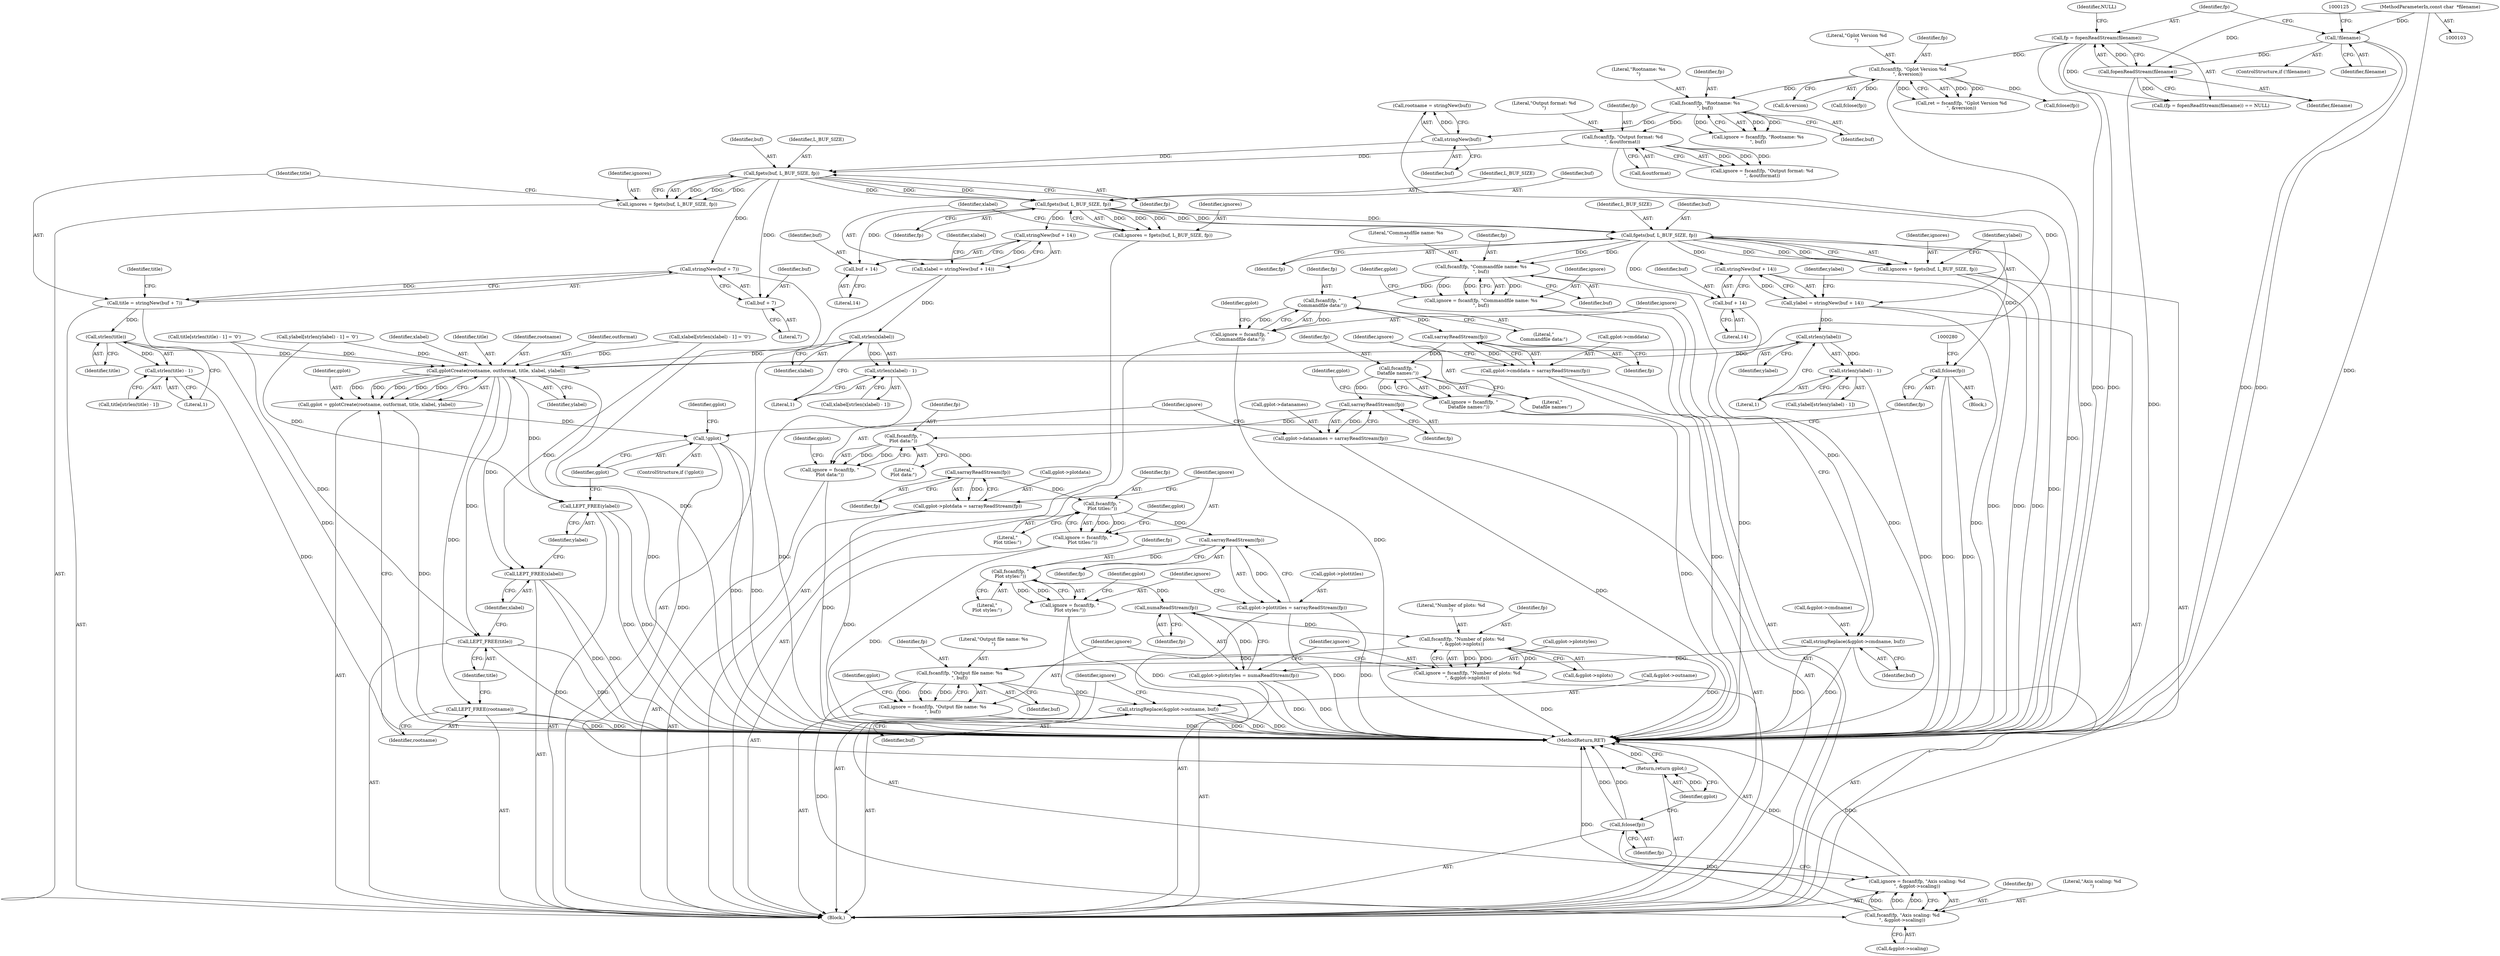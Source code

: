 digraph "0_leptonica_ee301cb2029db8a6289c5295daa42bba7715e99a_4@API" {
"1000198" [label="(Call,fgets(buf, L_BUF_SIZE, fp))"];
"1000187" [label="(Call,stringNew(buf))"];
"1000181" [label="(Call,fscanf(fp, \"Rootname: %s\n\", buf))"];
"1000146" [label="(Call,fscanf(fp, \"Gplot Version %d\n\", &version))"];
"1000132" [label="(Call,fp = fopenReadStream(filename))"];
"1000134" [label="(Call,fopenReadStream(filename))"];
"1000121" [label="(Call,!filename)"];
"1000104" [label="(MethodParameterIn,const char  *filename)"];
"1000191" [label="(Call,fscanf(fp, \"Output format: %d\n\", &outformat))"];
"1000196" [label="(Call,ignores = fgets(buf, L_BUF_SIZE, fp))"];
"1000204" [label="(Call,stringNew(buf + 7))"];
"1000202" [label="(Call,title = stringNew(buf + 7))"];
"1000212" [label="(Call,strlen(title))"];
"1000211" [label="(Call,strlen(title) - 1)"];
"1000258" [label="(Call,gplotCreate(rootname, outformat, title, xlabel, ylabel))"];
"1000256" [label="(Call,gplot = gplotCreate(rootname, outformat, title, xlabel, ylabel))"];
"1000273" [label="(Call,!gplot)"];
"1000409" [label="(Return,return gplot;)"];
"1000264" [label="(Call,LEPT_FREE(rootname))"];
"1000266" [label="(Call,LEPT_FREE(title))"];
"1000268" [label="(Call,LEPT_FREE(xlabel))"];
"1000270" [label="(Call,LEPT_FREE(ylabel))"];
"1000205" [label="(Call,buf + 7)"];
"1000218" [label="(Call,fgets(buf, L_BUF_SIZE, fp))"];
"1000216" [label="(Call,ignores = fgets(buf, L_BUF_SIZE, fp))"];
"1000224" [label="(Call,stringNew(buf + 14))"];
"1000222" [label="(Call,xlabel = stringNew(buf + 14))"];
"1000232" [label="(Call,strlen(xlabel))"];
"1000231" [label="(Call,strlen(xlabel) - 1)"];
"1000225" [label="(Call,buf + 14)"];
"1000238" [label="(Call,fgets(buf, L_BUF_SIZE, fp))"];
"1000236" [label="(Call,ignores = fgets(buf, L_BUF_SIZE, fp))"];
"1000244" [label="(Call,stringNew(buf + 14))"];
"1000242" [label="(Call,ylabel = stringNew(buf + 14))"];
"1000252" [label="(Call,strlen(ylabel))"];
"1000251" [label="(Call,strlen(ylabel) - 1)"];
"1000245" [label="(Call,buf + 14)"];
"1000276" [label="(Call,fclose(fp))"];
"1000312" [label="(Call,fscanf(fp, \"Commandfile name: %s\n\", buf))"];
"1000310" [label="(Call,ignore = fscanf(fp, \"Commandfile name: %s\n\", buf))"];
"1000316" [label="(Call,stringReplace(&gplot->cmdname, buf))"];
"1000388" [label="(Call,fscanf(fp, \"Output file name: %s\n\", buf))"];
"1000386" [label="(Call,ignore = fscanf(fp, \"Output file name: %s\n\", buf))"];
"1000392" [label="(Call,stringReplace(&gplot->outname, buf))"];
"1000400" [label="(Call,fscanf(fp, \"Axis scaling: %d\n\", &gplot->scaling))"];
"1000398" [label="(Call,ignore = fscanf(fp, \"Axis scaling: %d\n\", &gplot->scaling))"];
"1000407" [label="(Call,fclose(fp))"];
"1000324" [label="(Call,fscanf(fp, \"\nCommandfile data:\"))"];
"1000322" [label="(Call,ignore = fscanf(fp, \"\nCommandfile data:\"))"];
"1000331" [label="(Call,sarrayReadStream(fp))"];
"1000327" [label="(Call,gplot->cmddata = sarrayReadStream(fp))"];
"1000335" [label="(Call,fscanf(fp, \"\nDatafile names:\"))"];
"1000333" [label="(Call,ignore = fscanf(fp, \"\nDatafile names:\"))"];
"1000342" [label="(Call,sarrayReadStream(fp))"];
"1000338" [label="(Call,gplot->datanames = sarrayReadStream(fp))"];
"1000346" [label="(Call,fscanf(fp, \"\nPlot data:\"))"];
"1000344" [label="(Call,ignore = fscanf(fp, \"\nPlot data:\"))"];
"1000353" [label="(Call,sarrayReadStream(fp))"];
"1000349" [label="(Call,gplot->plotdata = sarrayReadStream(fp))"];
"1000357" [label="(Call,fscanf(fp, \"\nPlot titles:\"))"];
"1000355" [label="(Call,ignore = fscanf(fp, \"\nPlot titles:\"))"];
"1000364" [label="(Call,sarrayReadStream(fp))"];
"1000360" [label="(Call,gplot->plottitles = sarrayReadStream(fp))"];
"1000368" [label="(Call,fscanf(fp, \"\nPlot styles:\"))"];
"1000366" [label="(Call,ignore = fscanf(fp, \"\nPlot styles:\"))"];
"1000375" [label="(Call,numaReadStream(fp))"];
"1000371" [label="(Call,gplot->plotstyles = numaReadStream(fp))"];
"1000379" [label="(Call,fscanf(fp, \"Number of plots: %d\n\", &gplot->nplots))"];
"1000377" [label="(Call,ignore = fscanf(fp, \"Number of plots: %d\n\", &gplot->nplots))"];
"1000224" [label="(Call,stringNew(buf + 14))"];
"1000204" [label="(Call,stringNew(buf + 7))"];
"1000133" [label="(Identifier,fp)"];
"1000227" [label="(Literal,14)"];
"1000400" [label="(Call,fscanf(fp, \"Axis scaling: %d\n\", &gplot->scaling))"];
"1000241" [label="(Identifier,fp)"];
"1000388" [label="(Call,fscanf(fp, \"Output file name: %s\n\", buf))"];
"1000226" [label="(Identifier,buf)"];
"1000275" [label="(Block,)"];
"1000359" [label="(Literal,\"\nPlot titles:\")"];
"1000277" [label="(Identifier,fp)"];
"1000134" [label="(Call,fopenReadStream(filename))"];
"1000252" [label="(Call,strlen(ylabel))"];
"1000367" [label="(Identifier,ignore)"];
"1000203" [label="(Identifier,title)"];
"1000264" [label="(Call,LEPT_FREE(rootname))"];
"1000399" [label="(Identifier,ignore)"];
"1000386" [label="(Call,ignore = fscanf(fp, \"Output file name: %s\n\", buf))"];
"1000257" [label="(Identifier,gplot)"];
"1000335" [label="(Call,fscanf(fp, \"\nDatafile names:\"))"];
"1000357" [label="(Call,fscanf(fp, \"\nPlot titles:\"))"];
"1000187" [label="(Call,stringNew(buf))"];
"1000250" [label="(Identifier,ylabel)"];
"1000272" [label="(ControlStructure,if (!gplot))"];
"1000369" [label="(Identifier,fp)"];
"1000183" [label="(Literal,\"Rootname: %s\n\")"];
"1000364" [label="(Call,sarrayReadStream(fp))"];
"1000201" [label="(Identifier,fp)"];
"1000213" [label="(Identifier,title)"];
"1000233" [label="(Identifier,xlabel)"];
"1000375" [label="(Call,numaReadStream(fp))"];
"1000135" [label="(Identifier,filename)"];
"1000332" [label="(Identifier,fp)"];
"1000260" [label="(Identifier,outformat)"];
"1000371" [label="(Call,gplot->plotstyles = numaReadStream(fp))"];
"1000362" [label="(Identifier,gplot)"];
"1000312" [label="(Call,fscanf(fp, \"Commandfile name: %s\n\", buf))"];
"1000132" [label="(Call,fp = fopenReadStream(filename))"];
"1000268" [label="(Call,LEPT_FREE(xlabel))"];
"1000325" [label="(Identifier,fp)"];
"1000225" [label="(Call,buf + 14)"];
"1000188" [label="(Identifier,buf)"];
"1000355" [label="(Call,ignore = fscanf(fp, \"\nPlot titles:\"))"];
"1000246" [label="(Identifier,buf)"];
"1000179" [label="(Call,ignore = fscanf(fp, \"Rootname: %s\n\", buf))"];
"1000322" [label="(Call,ignore = fscanf(fp, \"\nCommandfile data:\"))"];
"1000181" [label="(Call,fscanf(fp, \"Rootname: %s\n\", buf))"];
"1000131" [label="(Call,(fp = fopenReadStream(filename)) == NULL)"];
"1000270" [label="(Call,LEPT_FREE(ylabel))"];
"1000222" [label="(Call,xlabel = stringNew(buf + 14))"];
"1000185" [label="(Call,rootname = stringNew(buf))"];
"1000316" [label="(Call,stringReplace(&gplot->cmdname, buf))"];
"1000199" [label="(Identifier,buf)"];
"1000339" [label="(Call,gplot->datanames)"];
"1000209" [label="(Call,title[strlen(title) - 1])"];
"1000361" [label="(Call,gplot->plottitles)"];
"1000258" [label="(Call,gplotCreate(rootname, outformat, title, xlabel, ylabel))"];
"1000194" [label="(Call,&outformat)"];
"1000336" [label="(Identifier,fp)"];
"1000265" [label="(Identifier,rootname)"];
"1000366" [label="(Call,ignore = fscanf(fp, \"\nPlot styles:\"))"];
"1000329" [label="(Identifier,gplot)"];
"1000324" [label="(Call,fscanf(fp, \"\nCommandfile data:\"))"];
"1000253" [label="(Identifier,ylabel)"];
"1000212" [label="(Call,strlen(title))"];
"1000333" [label="(Call,ignore = fscanf(fp, \"\nDatafile names:\"))"];
"1000381" [label="(Literal,\"Number of plots: %d\n\")"];
"1000230" [label="(Identifier,xlabel)"];
"1000198" [label="(Call,fgets(buf, L_BUF_SIZE, fp))"];
"1000191" [label="(Call,fscanf(fp, \"Output format: %d\n\", &outformat))"];
"1000120" [label="(ControlStructure,if (!filename))"];
"1000105" [label="(Block,)"];
"1000261" [label="(Identifier,title)"];
"1000217" [label="(Identifier,ignores)"];
"1000327" [label="(Call,gplot->cmddata = sarrayReadStream(fp))"];
"1000392" [label="(Call,stringReplace(&gplot->outname, buf))"];
"1000144" [label="(Call,ret = fscanf(fp, \"Gplot Version %d\n\", &version))"];
"1000410" [label="(Identifier,gplot)"];
"1000229" [label="(Call,xlabel[strlen(xlabel) - 1])"];
"1000345" [label="(Identifier,ignore)"];
"1000259" [label="(Identifier,rootname)"];
"1000189" [label="(Call,ignore = fscanf(fp, \"Output format: %d\n\", &outformat))"];
"1000376" [label="(Identifier,fp)"];
"1000382" [label="(Call,&gplot->nplots)"];
"1000387" [label="(Identifier,ignore)"];
"1000323" [label="(Identifier,ignore)"];
"1000245" [label="(Call,buf + 14)"];
"1000242" [label="(Call,ylabel = stringNew(buf + 14))"];
"1000326" [label="(Literal,\"\nCommandfile data:\")"];
"1000148" [label="(Literal,\"Gplot Version %d\n\")"];
"1000228" [label="(Call,xlabel[strlen(xlabel) - 1] = '\0')"];
"1000350" [label="(Call,gplot->plotdata)"];
"1000232" [label="(Call,strlen(xlabel))"];
"1000334" [label="(Identifier,ignore)"];
"1000216" [label="(Call,ignores = fgets(buf, L_BUF_SIZE, fp))"];
"1000393" [label="(Call,&gplot->outname)"];
"1000104" [label="(MethodParameterIn,const char  *filename)"];
"1000379" [label="(Call,fscanf(fp, \"Number of plots: %d\n\", &gplot->nplots))"];
"1000263" [label="(Identifier,ylabel)"];
"1000267" [label="(Identifier,title)"];
"1000409" [label="(Return,return gplot;)"];
"1000254" [label="(Literal,1)"];
"1000200" [label="(Identifier,L_BUF_SIZE)"];
"1000184" [label="(Identifier,buf)"];
"1000411" [label="(MethodReturn,RET)"];
"1000343" [label="(Identifier,fp)"];
"1000342" [label="(Call,sarrayReadStream(fp))"];
"1000314" [label="(Literal,\"Commandfile name: %s\n\")"];
"1000380" [label="(Identifier,fp)"];
"1000337" [label="(Literal,\"\nDatafile names:\")"];
"1000377" [label="(Call,ignore = fscanf(fp, \"Number of plots: %d\n\", &gplot->nplots))"];
"1000269" [label="(Identifier,xlabel)"];
"1000266" [label="(Call,LEPT_FREE(title))"];
"1000211" [label="(Call,strlen(title) - 1)"];
"1000240" [label="(Identifier,L_BUF_SIZE)"];
"1000234" [label="(Literal,1)"];
"1000315" [label="(Identifier,buf)"];
"1000344" [label="(Call,ignore = fscanf(fp, \"\nPlot data:\"))"];
"1000197" [label="(Identifier,ignores)"];
"1000248" [label="(Call,ylabel[strlen(ylabel) - 1] = '\0')"];
"1000244" [label="(Call,stringNew(buf + 14))"];
"1000407" [label="(Call,fclose(fp))"];
"1000170" [label="(Call,fclose(fp))"];
"1000146" [label="(Call,fscanf(fp, \"Gplot Version %d\n\", &version))"];
"1000121" [label="(Call,!filename)"];
"1000351" [label="(Identifier,gplot)"];
"1000346" [label="(Call,fscanf(fp, \"\nPlot data:\"))"];
"1000196" [label="(Call,ignores = fgets(buf, L_BUF_SIZE, fp))"];
"1000271" [label="(Identifier,ylabel)"];
"1000149" [label="(Call,&version)"];
"1000238" [label="(Call,fgets(buf, L_BUF_SIZE, fp))"];
"1000349" [label="(Call,gplot->plotdata = sarrayReadStream(fp))"];
"1000223" [label="(Identifier,xlabel)"];
"1000365" [label="(Identifier,fp)"];
"1000122" [label="(Identifier,filename)"];
"1000401" [label="(Identifier,fp)"];
"1000147" [label="(Identifier,fp)"];
"1000193" [label="(Literal,\"Output format: %d\n\")"];
"1000207" [label="(Literal,7)"];
"1000276" [label="(Call,fclose(fp))"];
"1000391" [label="(Identifier,buf)"];
"1000262" [label="(Identifier,xlabel)"];
"1000347" [label="(Identifier,fp)"];
"1000288" [label="(Identifier,gplot)"];
"1000338" [label="(Call,gplot->datanames = sarrayReadStream(fp))"];
"1000192" [label="(Identifier,fp)"];
"1000378" [label="(Identifier,ignore)"];
"1000156" [label="(Call,fclose(fp))"];
"1000239" [label="(Identifier,buf)"];
"1000348" [label="(Literal,\"\nPlot data:\")"];
"1000321" [label="(Identifier,buf)"];
"1000372" [label="(Call,gplot->plotstyles)"];
"1000220" [label="(Identifier,L_BUF_SIZE)"];
"1000218" [label="(Call,fgets(buf, L_BUF_SIZE, fp))"];
"1000313" [label="(Identifier,fp)"];
"1000389" [label="(Identifier,fp)"];
"1000210" [label="(Identifier,title)"];
"1000368" [label="(Call,fscanf(fp, \"\nPlot styles:\"))"];
"1000390" [label="(Literal,\"Output file name: %s\n\")"];
"1000247" [label="(Literal,14)"];
"1000354" [label="(Identifier,fp)"];
"1000182" [label="(Identifier,fp)"];
"1000251" [label="(Call,strlen(ylabel) - 1)"];
"1000256" [label="(Call,gplot = gplotCreate(rootname, outformat, title, xlabel, ylabel))"];
"1000219" [label="(Identifier,buf)"];
"1000408" [label="(Identifier,fp)"];
"1000214" [label="(Literal,1)"];
"1000311" [label="(Identifier,ignore)"];
"1000395" [label="(Identifier,gplot)"];
"1000397" [label="(Identifier,buf)"];
"1000205" [label="(Call,buf + 7)"];
"1000402" [label="(Literal,\"Axis scaling: %d\n\")"];
"1000236" [label="(Call,ignores = fgets(buf, L_BUF_SIZE, fp))"];
"1000328" [label="(Call,gplot->cmddata)"];
"1000249" [label="(Call,ylabel[strlen(ylabel) - 1])"];
"1000370" [label="(Literal,\"\nPlot styles:\")"];
"1000273" [label="(Call,!gplot)"];
"1000356" [label="(Identifier,ignore)"];
"1000358" [label="(Identifier,fp)"];
"1000221" [label="(Identifier,fp)"];
"1000231" [label="(Call,strlen(xlabel) - 1)"];
"1000373" [label="(Identifier,gplot)"];
"1000237" [label="(Identifier,ignores)"];
"1000206" [label="(Identifier,buf)"];
"1000319" [label="(Identifier,gplot)"];
"1000331" [label="(Call,sarrayReadStream(fp))"];
"1000243" [label="(Identifier,ylabel)"];
"1000340" [label="(Identifier,gplot)"];
"1000398" [label="(Call,ignore = fscanf(fp, \"Axis scaling: %d\n\", &gplot->scaling))"];
"1000317" [label="(Call,&gplot->cmdname)"];
"1000360" [label="(Call,gplot->plottitles = sarrayReadStream(fp))"];
"1000208" [label="(Call,title[strlen(title) - 1] = '\0')"];
"1000353" [label="(Call,sarrayReadStream(fp))"];
"1000202" [label="(Call,title = stringNew(buf + 7))"];
"1000403" [label="(Call,&gplot->scaling)"];
"1000274" [label="(Identifier,gplot)"];
"1000310" [label="(Call,ignore = fscanf(fp, \"Commandfile name: %s\n\", buf))"];
"1000136" [label="(Identifier,NULL)"];
"1000198" -> "1000196"  [label="AST: "];
"1000198" -> "1000201"  [label="CFG: "];
"1000199" -> "1000198"  [label="AST: "];
"1000200" -> "1000198"  [label="AST: "];
"1000201" -> "1000198"  [label="AST: "];
"1000196" -> "1000198"  [label="CFG: "];
"1000198" -> "1000196"  [label="DDG: "];
"1000198" -> "1000196"  [label="DDG: "];
"1000198" -> "1000196"  [label="DDG: "];
"1000187" -> "1000198"  [label="DDG: "];
"1000191" -> "1000198"  [label="DDG: "];
"1000198" -> "1000204"  [label="DDG: "];
"1000198" -> "1000205"  [label="DDG: "];
"1000198" -> "1000218"  [label="DDG: "];
"1000198" -> "1000218"  [label="DDG: "];
"1000198" -> "1000218"  [label="DDG: "];
"1000187" -> "1000185"  [label="AST: "];
"1000187" -> "1000188"  [label="CFG: "];
"1000188" -> "1000187"  [label="AST: "];
"1000185" -> "1000187"  [label="CFG: "];
"1000187" -> "1000185"  [label="DDG: "];
"1000181" -> "1000187"  [label="DDG: "];
"1000181" -> "1000179"  [label="AST: "];
"1000181" -> "1000184"  [label="CFG: "];
"1000182" -> "1000181"  [label="AST: "];
"1000183" -> "1000181"  [label="AST: "];
"1000184" -> "1000181"  [label="AST: "];
"1000179" -> "1000181"  [label="CFG: "];
"1000181" -> "1000179"  [label="DDG: "];
"1000181" -> "1000179"  [label="DDG: "];
"1000181" -> "1000179"  [label="DDG: "];
"1000146" -> "1000181"  [label="DDG: "];
"1000181" -> "1000191"  [label="DDG: "];
"1000146" -> "1000144"  [label="AST: "];
"1000146" -> "1000149"  [label="CFG: "];
"1000147" -> "1000146"  [label="AST: "];
"1000148" -> "1000146"  [label="AST: "];
"1000149" -> "1000146"  [label="AST: "];
"1000144" -> "1000146"  [label="CFG: "];
"1000146" -> "1000411"  [label="DDG: "];
"1000146" -> "1000144"  [label="DDG: "];
"1000146" -> "1000144"  [label="DDG: "];
"1000146" -> "1000144"  [label="DDG: "];
"1000132" -> "1000146"  [label="DDG: "];
"1000146" -> "1000156"  [label="DDG: "];
"1000146" -> "1000170"  [label="DDG: "];
"1000132" -> "1000131"  [label="AST: "];
"1000132" -> "1000134"  [label="CFG: "];
"1000133" -> "1000132"  [label="AST: "];
"1000134" -> "1000132"  [label="AST: "];
"1000136" -> "1000132"  [label="CFG: "];
"1000132" -> "1000411"  [label="DDG: "];
"1000132" -> "1000411"  [label="DDG: "];
"1000132" -> "1000131"  [label="DDG: "];
"1000134" -> "1000132"  [label="DDG: "];
"1000134" -> "1000135"  [label="CFG: "];
"1000135" -> "1000134"  [label="AST: "];
"1000134" -> "1000411"  [label="DDG: "];
"1000134" -> "1000131"  [label="DDG: "];
"1000121" -> "1000134"  [label="DDG: "];
"1000104" -> "1000134"  [label="DDG: "];
"1000121" -> "1000120"  [label="AST: "];
"1000121" -> "1000122"  [label="CFG: "];
"1000122" -> "1000121"  [label="AST: "];
"1000125" -> "1000121"  [label="CFG: "];
"1000133" -> "1000121"  [label="CFG: "];
"1000121" -> "1000411"  [label="DDG: "];
"1000121" -> "1000411"  [label="DDG: "];
"1000104" -> "1000121"  [label="DDG: "];
"1000104" -> "1000103"  [label="AST: "];
"1000104" -> "1000411"  [label="DDG: "];
"1000191" -> "1000189"  [label="AST: "];
"1000191" -> "1000194"  [label="CFG: "];
"1000192" -> "1000191"  [label="AST: "];
"1000193" -> "1000191"  [label="AST: "];
"1000194" -> "1000191"  [label="AST: "];
"1000189" -> "1000191"  [label="CFG: "];
"1000191" -> "1000411"  [label="DDG: "];
"1000191" -> "1000189"  [label="DDG: "];
"1000191" -> "1000189"  [label="DDG: "];
"1000191" -> "1000189"  [label="DDG: "];
"1000196" -> "1000105"  [label="AST: "];
"1000197" -> "1000196"  [label="AST: "];
"1000203" -> "1000196"  [label="CFG: "];
"1000204" -> "1000202"  [label="AST: "];
"1000204" -> "1000205"  [label="CFG: "];
"1000205" -> "1000204"  [label="AST: "];
"1000202" -> "1000204"  [label="CFG: "];
"1000204" -> "1000411"  [label="DDG: "];
"1000204" -> "1000202"  [label="DDG: "];
"1000202" -> "1000105"  [label="AST: "];
"1000203" -> "1000202"  [label="AST: "];
"1000210" -> "1000202"  [label="CFG: "];
"1000202" -> "1000411"  [label="DDG: "];
"1000202" -> "1000212"  [label="DDG: "];
"1000212" -> "1000211"  [label="AST: "];
"1000212" -> "1000213"  [label="CFG: "];
"1000213" -> "1000212"  [label="AST: "];
"1000214" -> "1000212"  [label="CFG: "];
"1000212" -> "1000211"  [label="DDG: "];
"1000212" -> "1000258"  [label="DDG: "];
"1000211" -> "1000209"  [label="AST: "];
"1000211" -> "1000214"  [label="CFG: "];
"1000214" -> "1000211"  [label="AST: "];
"1000209" -> "1000211"  [label="CFG: "];
"1000211" -> "1000411"  [label="DDG: "];
"1000258" -> "1000256"  [label="AST: "];
"1000258" -> "1000263"  [label="CFG: "];
"1000259" -> "1000258"  [label="AST: "];
"1000260" -> "1000258"  [label="AST: "];
"1000261" -> "1000258"  [label="AST: "];
"1000262" -> "1000258"  [label="AST: "];
"1000263" -> "1000258"  [label="AST: "];
"1000256" -> "1000258"  [label="CFG: "];
"1000258" -> "1000411"  [label="DDG: "];
"1000258" -> "1000256"  [label="DDG: "];
"1000258" -> "1000256"  [label="DDG: "];
"1000258" -> "1000256"  [label="DDG: "];
"1000258" -> "1000256"  [label="DDG: "];
"1000258" -> "1000256"  [label="DDG: "];
"1000185" -> "1000258"  [label="DDG: "];
"1000208" -> "1000258"  [label="DDG: "];
"1000232" -> "1000258"  [label="DDG: "];
"1000228" -> "1000258"  [label="DDG: "];
"1000252" -> "1000258"  [label="DDG: "];
"1000248" -> "1000258"  [label="DDG: "];
"1000258" -> "1000264"  [label="DDG: "];
"1000258" -> "1000266"  [label="DDG: "];
"1000258" -> "1000268"  [label="DDG: "];
"1000258" -> "1000270"  [label="DDG: "];
"1000256" -> "1000105"  [label="AST: "];
"1000257" -> "1000256"  [label="AST: "];
"1000265" -> "1000256"  [label="CFG: "];
"1000256" -> "1000411"  [label="DDG: "];
"1000256" -> "1000273"  [label="DDG: "];
"1000273" -> "1000272"  [label="AST: "];
"1000273" -> "1000274"  [label="CFG: "];
"1000274" -> "1000273"  [label="AST: "];
"1000277" -> "1000273"  [label="CFG: "];
"1000288" -> "1000273"  [label="CFG: "];
"1000273" -> "1000411"  [label="DDG: "];
"1000273" -> "1000411"  [label="DDG: "];
"1000273" -> "1000409"  [label="DDG: "];
"1000409" -> "1000105"  [label="AST: "];
"1000409" -> "1000410"  [label="CFG: "];
"1000410" -> "1000409"  [label="AST: "];
"1000411" -> "1000409"  [label="CFG: "];
"1000409" -> "1000411"  [label="DDG: "];
"1000410" -> "1000409"  [label="DDG: "];
"1000264" -> "1000105"  [label="AST: "];
"1000264" -> "1000265"  [label="CFG: "];
"1000265" -> "1000264"  [label="AST: "];
"1000267" -> "1000264"  [label="CFG: "];
"1000264" -> "1000411"  [label="DDG: "];
"1000264" -> "1000411"  [label="DDG: "];
"1000266" -> "1000105"  [label="AST: "];
"1000266" -> "1000267"  [label="CFG: "];
"1000267" -> "1000266"  [label="AST: "];
"1000269" -> "1000266"  [label="CFG: "];
"1000266" -> "1000411"  [label="DDG: "];
"1000266" -> "1000411"  [label="DDG: "];
"1000208" -> "1000266"  [label="DDG: "];
"1000268" -> "1000105"  [label="AST: "];
"1000268" -> "1000269"  [label="CFG: "];
"1000269" -> "1000268"  [label="AST: "];
"1000271" -> "1000268"  [label="CFG: "];
"1000268" -> "1000411"  [label="DDG: "];
"1000268" -> "1000411"  [label="DDG: "];
"1000228" -> "1000268"  [label="DDG: "];
"1000270" -> "1000105"  [label="AST: "];
"1000270" -> "1000271"  [label="CFG: "];
"1000271" -> "1000270"  [label="AST: "];
"1000274" -> "1000270"  [label="CFG: "];
"1000270" -> "1000411"  [label="DDG: "];
"1000270" -> "1000411"  [label="DDG: "];
"1000248" -> "1000270"  [label="DDG: "];
"1000205" -> "1000207"  [label="CFG: "];
"1000206" -> "1000205"  [label="AST: "];
"1000207" -> "1000205"  [label="AST: "];
"1000218" -> "1000216"  [label="AST: "];
"1000218" -> "1000221"  [label="CFG: "];
"1000219" -> "1000218"  [label="AST: "];
"1000220" -> "1000218"  [label="AST: "];
"1000221" -> "1000218"  [label="AST: "];
"1000216" -> "1000218"  [label="CFG: "];
"1000218" -> "1000216"  [label="DDG: "];
"1000218" -> "1000216"  [label="DDG: "];
"1000218" -> "1000216"  [label="DDG: "];
"1000218" -> "1000224"  [label="DDG: "];
"1000218" -> "1000225"  [label="DDG: "];
"1000218" -> "1000238"  [label="DDG: "];
"1000218" -> "1000238"  [label="DDG: "];
"1000218" -> "1000238"  [label="DDG: "];
"1000216" -> "1000105"  [label="AST: "];
"1000217" -> "1000216"  [label="AST: "];
"1000223" -> "1000216"  [label="CFG: "];
"1000224" -> "1000222"  [label="AST: "];
"1000224" -> "1000225"  [label="CFG: "];
"1000225" -> "1000224"  [label="AST: "];
"1000222" -> "1000224"  [label="CFG: "];
"1000224" -> "1000222"  [label="DDG: "];
"1000222" -> "1000105"  [label="AST: "];
"1000223" -> "1000222"  [label="AST: "];
"1000230" -> "1000222"  [label="CFG: "];
"1000222" -> "1000232"  [label="DDG: "];
"1000232" -> "1000231"  [label="AST: "];
"1000232" -> "1000233"  [label="CFG: "];
"1000233" -> "1000232"  [label="AST: "];
"1000234" -> "1000232"  [label="CFG: "];
"1000232" -> "1000231"  [label="DDG: "];
"1000231" -> "1000229"  [label="AST: "];
"1000231" -> "1000234"  [label="CFG: "];
"1000234" -> "1000231"  [label="AST: "];
"1000229" -> "1000231"  [label="CFG: "];
"1000231" -> "1000411"  [label="DDG: "];
"1000225" -> "1000227"  [label="CFG: "];
"1000226" -> "1000225"  [label="AST: "];
"1000227" -> "1000225"  [label="AST: "];
"1000238" -> "1000236"  [label="AST: "];
"1000238" -> "1000241"  [label="CFG: "];
"1000239" -> "1000238"  [label="AST: "];
"1000240" -> "1000238"  [label="AST: "];
"1000241" -> "1000238"  [label="AST: "];
"1000236" -> "1000238"  [label="CFG: "];
"1000238" -> "1000411"  [label="DDG: "];
"1000238" -> "1000236"  [label="DDG: "];
"1000238" -> "1000236"  [label="DDG: "];
"1000238" -> "1000236"  [label="DDG: "];
"1000238" -> "1000244"  [label="DDG: "];
"1000238" -> "1000245"  [label="DDG: "];
"1000238" -> "1000276"  [label="DDG: "];
"1000238" -> "1000312"  [label="DDG: "];
"1000238" -> "1000312"  [label="DDG: "];
"1000236" -> "1000105"  [label="AST: "];
"1000237" -> "1000236"  [label="AST: "];
"1000243" -> "1000236"  [label="CFG: "];
"1000236" -> "1000411"  [label="DDG: "];
"1000236" -> "1000411"  [label="DDG: "];
"1000244" -> "1000242"  [label="AST: "];
"1000244" -> "1000245"  [label="CFG: "];
"1000245" -> "1000244"  [label="AST: "];
"1000242" -> "1000244"  [label="CFG: "];
"1000244" -> "1000411"  [label="DDG: "];
"1000244" -> "1000242"  [label="DDG: "];
"1000242" -> "1000105"  [label="AST: "];
"1000243" -> "1000242"  [label="AST: "];
"1000250" -> "1000242"  [label="CFG: "];
"1000242" -> "1000411"  [label="DDG: "];
"1000242" -> "1000252"  [label="DDG: "];
"1000252" -> "1000251"  [label="AST: "];
"1000252" -> "1000253"  [label="CFG: "];
"1000253" -> "1000252"  [label="AST: "];
"1000254" -> "1000252"  [label="CFG: "];
"1000252" -> "1000251"  [label="DDG: "];
"1000251" -> "1000249"  [label="AST: "];
"1000251" -> "1000254"  [label="CFG: "];
"1000254" -> "1000251"  [label="AST: "];
"1000249" -> "1000251"  [label="CFG: "];
"1000251" -> "1000411"  [label="DDG: "];
"1000245" -> "1000247"  [label="CFG: "];
"1000246" -> "1000245"  [label="AST: "];
"1000247" -> "1000245"  [label="AST: "];
"1000245" -> "1000411"  [label="DDG: "];
"1000276" -> "1000275"  [label="AST: "];
"1000276" -> "1000277"  [label="CFG: "];
"1000277" -> "1000276"  [label="AST: "];
"1000280" -> "1000276"  [label="CFG: "];
"1000276" -> "1000411"  [label="DDG: "];
"1000276" -> "1000411"  [label="DDG: "];
"1000312" -> "1000310"  [label="AST: "];
"1000312" -> "1000315"  [label="CFG: "];
"1000313" -> "1000312"  [label="AST: "];
"1000314" -> "1000312"  [label="AST: "];
"1000315" -> "1000312"  [label="AST: "];
"1000310" -> "1000312"  [label="CFG: "];
"1000312" -> "1000310"  [label="DDG: "];
"1000312" -> "1000310"  [label="DDG: "];
"1000312" -> "1000310"  [label="DDG: "];
"1000312" -> "1000316"  [label="DDG: "];
"1000312" -> "1000324"  [label="DDG: "];
"1000310" -> "1000105"  [label="AST: "];
"1000311" -> "1000310"  [label="AST: "];
"1000319" -> "1000310"  [label="CFG: "];
"1000310" -> "1000411"  [label="DDG: "];
"1000316" -> "1000105"  [label="AST: "];
"1000316" -> "1000321"  [label="CFG: "];
"1000317" -> "1000316"  [label="AST: "];
"1000321" -> "1000316"  [label="AST: "];
"1000323" -> "1000316"  [label="CFG: "];
"1000316" -> "1000411"  [label="DDG: "];
"1000316" -> "1000411"  [label="DDG: "];
"1000316" -> "1000388"  [label="DDG: "];
"1000388" -> "1000386"  [label="AST: "];
"1000388" -> "1000391"  [label="CFG: "];
"1000389" -> "1000388"  [label="AST: "];
"1000390" -> "1000388"  [label="AST: "];
"1000391" -> "1000388"  [label="AST: "];
"1000386" -> "1000388"  [label="CFG: "];
"1000388" -> "1000386"  [label="DDG: "];
"1000388" -> "1000386"  [label="DDG: "];
"1000388" -> "1000386"  [label="DDG: "];
"1000379" -> "1000388"  [label="DDG: "];
"1000388" -> "1000392"  [label="DDG: "];
"1000388" -> "1000400"  [label="DDG: "];
"1000386" -> "1000105"  [label="AST: "];
"1000387" -> "1000386"  [label="AST: "];
"1000395" -> "1000386"  [label="CFG: "];
"1000386" -> "1000411"  [label="DDG: "];
"1000392" -> "1000105"  [label="AST: "];
"1000392" -> "1000397"  [label="CFG: "];
"1000393" -> "1000392"  [label="AST: "];
"1000397" -> "1000392"  [label="AST: "];
"1000399" -> "1000392"  [label="CFG: "];
"1000392" -> "1000411"  [label="DDG: "];
"1000392" -> "1000411"  [label="DDG: "];
"1000392" -> "1000411"  [label="DDG: "];
"1000400" -> "1000398"  [label="AST: "];
"1000400" -> "1000403"  [label="CFG: "];
"1000401" -> "1000400"  [label="AST: "];
"1000402" -> "1000400"  [label="AST: "];
"1000403" -> "1000400"  [label="AST: "];
"1000398" -> "1000400"  [label="CFG: "];
"1000400" -> "1000411"  [label="DDG: "];
"1000400" -> "1000398"  [label="DDG: "];
"1000400" -> "1000398"  [label="DDG: "];
"1000400" -> "1000398"  [label="DDG: "];
"1000400" -> "1000407"  [label="DDG: "];
"1000398" -> "1000105"  [label="AST: "];
"1000399" -> "1000398"  [label="AST: "];
"1000408" -> "1000398"  [label="CFG: "];
"1000398" -> "1000411"  [label="DDG: "];
"1000398" -> "1000411"  [label="DDG: "];
"1000407" -> "1000105"  [label="AST: "];
"1000407" -> "1000408"  [label="CFG: "];
"1000408" -> "1000407"  [label="AST: "];
"1000410" -> "1000407"  [label="CFG: "];
"1000407" -> "1000411"  [label="DDG: "];
"1000407" -> "1000411"  [label="DDG: "];
"1000324" -> "1000322"  [label="AST: "];
"1000324" -> "1000326"  [label="CFG: "];
"1000325" -> "1000324"  [label="AST: "];
"1000326" -> "1000324"  [label="AST: "];
"1000322" -> "1000324"  [label="CFG: "];
"1000324" -> "1000322"  [label="DDG: "];
"1000324" -> "1000322"  [label="DDG: "];
"1000324" -> "1000331"  [label="DDG: "];
"1000322" -> "1000105"  [label="AST: "];
"1000323" -> "1000322"  [label="AST: "];
"1000329" -> "1000322"  [label="CFG: "];
"1000322" -> "1000411"  [label="DDG: "];
"1000331" -> "1000327"  [label="AST: "];
"1000331" -> "1000332"  [label="CFG: "];
"1000332" -> "1000331"  [label="AST: "];
"1000327" -> "1000331"  [label="CFG: "];
"1000331" -> "1000327"  [label="DDG: "];
"1000331" -> "1000335"  [label="DDG: "];
"1000327" -> "1000105"  [label="AST: "];
"1000328" -> "1000327"  [label="AST: "];
"1000334" -> "1000327"  [label="CFG: "];
"1000327" -> "1000411"  [label="DDG: "];
"1000335" -> "1000333"  [label="AST: "];
"1000335" -> "1000337"  [label="CFG: "];
"1000336" -> "1000335"  [label="AST: "];
"1000337" -> "1000335"  [label="AST: "];
"1000333" -> "1000335"  [label="CFG: "];
"1000335" -> "1000333"  [label="DDG: "];
"1000335" -> "1000333"  [label="DDG: "];
"1000335" -> "1000342"  [label="DDG: "];
"1000333" -> "1000105"  [label="AST: "];
"1000334" -> "1000333"  [label="AST: "];
"1000340" -> "1000333"  [label="CFG: "];
"1000333" -> "1000411"  [label="DDG: "];
"1000342" -> "1000338"  [label="AST: "];
"1000342" -> "1000343"  [label="CFG: "];
"1000343" -> "1000342"  [label="AST: "];
"1000338" -> "1000342"  [label="CFG: "];
"1000342" -> "1000338"  [label="DDG: "];
"1000342" -> "1000346"  [label="DDG: "];
"1000338" -> "1000105"  [label="AST: "];
"1000339" -> "1000338"  [label="AST: "];
"1000345" -> "1000338"  [label="CFG: "];
"1000338" -> "1000411"  [label="DDG: "];
"1000346" -> "1000344"  [label="AST: "];
"1000346" -> "1000348"  [label="CFG: "];
"1000347" -> "1000346"  [label="AST: "];
"1000348" -> "1000346"  [label="AST: "];
"1000344" -> "1000346"  [label="CFG: "];
"1000346" -> "1000344"  [label="DDG: "];
"1000346" -> "1000344"  [label="DDG: "];
"1000346" -> "1000353"  [label="DDG: "];
"1000344" -> "1000105"  [label="AST: "];
"1000345" -> "1000344"  [label="AST: "];
"1000351" -> "1000344"  [label="CFG: "];
"1000344" -> "1000411"  [label="DDG: "];
"1000353" -> "1000349"  [label="AST: "];
"1000353" -> "1000354"  [label="CFG: "];
"1000354" -> "1000353"  [label="AST: "];
"1000349" -> "1000353"  [label="CFG: "];
"1000353" -> "1000349"  [label="DDG: "];
"1000353" -> "1000357"  [label="DDG: "];
"1000349" -> "1000105"  [label="AST: "];
"1000350" -> "1000349"  [label="AST: "];
"1000356" -> "1000349"  [label="CFG: "];
"1000349" -> "1000411"  [label="DDG: "];
"1000357" -> "1000355"  [label="AST: "];
"1000357" -> "1000359"  [label="CFG: "];
"1000358" -> "1000357"  [label="AST: "];
"1000359" -> "1000357"  [label="AST: "];
"1000355" -> "1000357"  [label="CFG: "];
"1000357" -> "1000355"  [label="DDG: "];
"1000357" -> "1000355"  [label="DDG: "];
"1000357" -> "1000364"  [label="DDG: "];
"1000355" -> "1000105"  [label="AST: "];
"1000356" -> "1000355"  [label="AST: "];
"1000362" -> "1000355"  [label="CFG: "];
"1000355" -> "1000411"  [label="DDG: "];
"1000364" -> "1000360"  [label="AST: "];
"1000364" -> "1000365"  [label="CFG: "];
"1000365" -> "1000364"  [label="AST: "];
"1000360" -> "1000364"  [label="CFG: "];
"1000364" -> "1000360"  [label="DDG: "];
"1000364" -> "1000368"  [label="DDG: "];
"1000360" -> "1000105"  [label="AST: "];
"1000361" -> "1000360"  [label="AST: "];
"1000367" -> "1000360"  [label="CFG: "];
"1000360" -> "1000411"  [label="DDG: "];
"1000360" -> "1000411"  [label="DDG: "];
"1000368" -> "1000366"  [label="AST: "];
"1000368" -> "1000370"  [label="CFG: "];
"1000369" -> "1000368"  [label="AST: "];
"1000370" -> "1000368"  [label="AST: "];
"1000366" -> "1000368"  [label="CFG: "];
"1000368" -> "1000366"  [label="DDG: "];
"1000368" -> "1000366"  [label="DDG: "];
"1000368" -> "1000375"  [label="DDG: "];
"1000366" -> "1000105"  [label="AST: "];
"1000367" -> "1000366"  [label="AST: "];
"1000373" -> "1000366"  [label="CFG: "];
"1000366" -> "1000411"  [label="DDG: "];
"1000375" -> "1000371"  [label="AST: "];
"1000375" -> "1000376"  [label="CFG: "];
"1000376" -> "1000375"  [label="AST: "];
"1000371" -> "1000375"  [label="CFG: "];
"1000375" -> "1000371"  [label="DDG: "];
"1000375" -> "1000379"  [label="DDG: "];
"1000371" -> "1000105"  [label="AST: "];
"1000372" -> "1000371"  [label="AST: "];
"1000378" -> "1000371"  [label="CFG: "];
"1000371" -> "1000411"  [label="DDG: "];
"1000371" -> "1000411"  [label="DDG: "];
"1000379" -> "1000377"  [label="AST: "];
"1000379" -> "1000382"  [label="CFG: "];
"1000380" -> "1000379"  [label="AST: "];
"1000381" -> "1000379"  [label="AST: "];
"1000382" -> "1000379"  [label="AST: "];
"1000377" -> "1000379"  [label="CFG: "];
"1000379" -> "1000411"  [label="DDG: "];
"1000379" -> "1000377"  [label="DDG: "];
"1000379" -> "1000377"  [label="DDG: "];
"1000379" -> "1000377"  [label="DDG: "];
"1000377" -> "1000105"  [label="AST: "];
"1000378" -> "1000377"  [label="AST: "];
"1000387" -> "1000377"  [label="CFG: "];
"1000377" -> "1000411"  [label="DDG: "];
}
